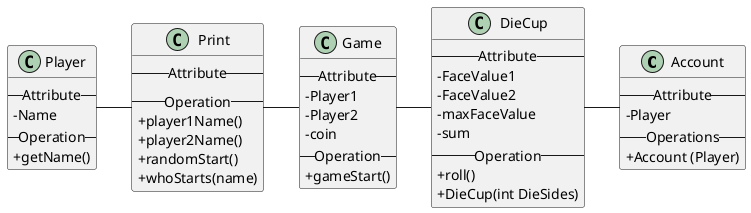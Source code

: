 @startuml
'https://plantuml.com/class-diagram
skinparam classAttributeIconSize 0
class Account {
--Attribute--
- Player
--Operations--
+ Account (Player)
}

class Player {
--Attribute--
-Name
--Operation--
+getName()
}
class DieCup {
--Attribute--
- FaceValue1
- FaceValue2
- maxFaceValue
- sum
--Operation--
+roll()
+DieCup(int DieSides)
}
class Print {
--Attribute--
--Operation--
+player1Name()
+player2Name()
+randomStart()
+whoStarts(name)
}

class Game {
--Attribute--
-Player1
-Player2
-coin
--Operation--
+gameStart()
}
Player - Print
Print - Game
Game - DieCup
DieCup - Account
@enduml